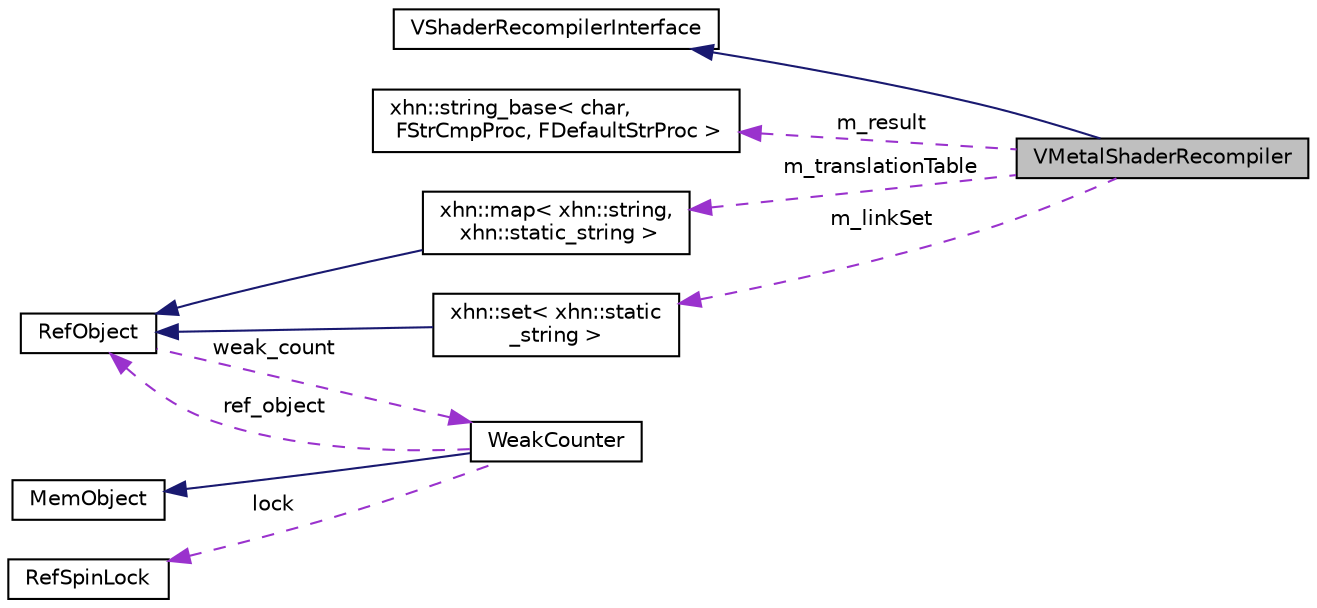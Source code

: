 digraph "VMetalShaderRecompiler"
{
  edge [fontname="Helvetica",fontsize="10",labelfontname="Helvetica",labelfontsize="10"];
  node [fontname="Helvetica",fontsize="10",shape=record];
  rankdir="LR";
  Node1 [label="VMetalShaderRecompiler",height=0.2,width=0.4,color="black", fillcolor="grey75", style="filled", fontcolor="black"];
  Node2 -> Node1 [dir="back",color="midnightblue",fontsize="10",style="solid",fontname="Helvetica"];
  Node2 [label="VShaderRecompilerInterface",height=0.2,width=0.4,color="black", fillcolor="white", style="filled",URL="$class_v_shader_recompiler_interface.html"];
  Node3 -> Node1 [dir="back",color="darkorchid3",fontsize="10",style="dashed",label=" m_result" ,fontname="Helvetica"];
  Node3 [label="xhn::string_base\< char,\l FStrCmpProc, FDefaultStrProc \>",height=0.2,width=0.4,color="black", fillcolor="white", style="filled",URL="$classxhn_1_1string__base.html"];
  Node4 -> Node1 [dir="back",color="darkorchid3",fontsize="10",style="dashed",label=" m_linkSet" ,fontname="Helvetica"];
  Node4 [label="xhn::set\< xhn::static\l_string \>",height=0.2,width=0.4,color="black", fillcolor="white", style="filled",URL="$classxhn_1_1set.html"];
  Node5 -> Node4 [dir="back",color="midnightblue",fontsize="10",style="solid",fontname="Helvetica"];
  Node5 [label="RefObject",height=0.2,width=0.4,color="black", fillcolor="white", style="filled",URL="$class_ref_object.html"];
  Node6 -> Node5 [dir="back",color="darkorchid3",fontsize="10",style="dashed",label=" weak_count" ,fontname="Helvetica"];
  Node6 [label="WeakCounter",height=0.2,width=0.4,color="black", fillcolor="white", style="filled",URL="$class_weak_counter.html",tooltip="WeakCounter. "];
  Node7 -> Node6 [dir="back",color="midnightblue",fontsize="10",style="solid",fontname="Helvetica"];
  Node7 [label="MemObject",height=0.2,width=0.4,color="black", fillcolor="white", style="filled",URL="$class_mem_object.html"];
  Node8 -> Node6 [dir="back",color="darkorchid3",fontsize="10",style="dashed",label=" lock" ,fontname="Helvetica"];
  Node8 [label="RefSpinLock",height=0.2,width=0.4,color="black", fillcolor="white", style="filled",URL="$class_ref_spin_lock.html"];
  Node5 -> Node6 [dir="back",color="darkorchid3",fontsize="10",style="dashed",label=" ref_object" ,fontname="Helvetica"];
  Node9 -> Node1 [dir="back",color="darkorchid3",fontsize="10",style="dashed",label=" m_translationTable" ,fontname="Helvetica"];
  Node9 [label="xhn::map\< xhn::string,\l xhn::static_string \>",height=0.2,width=0.4,color="black", fillcolor="white", style="filled",URL="$classxhn_1_1map.html"];
  Node5 -> Node9 [dir="back",color="midnightblue",fontsize="10",style="solid",fontname="Helvetica"];
}
